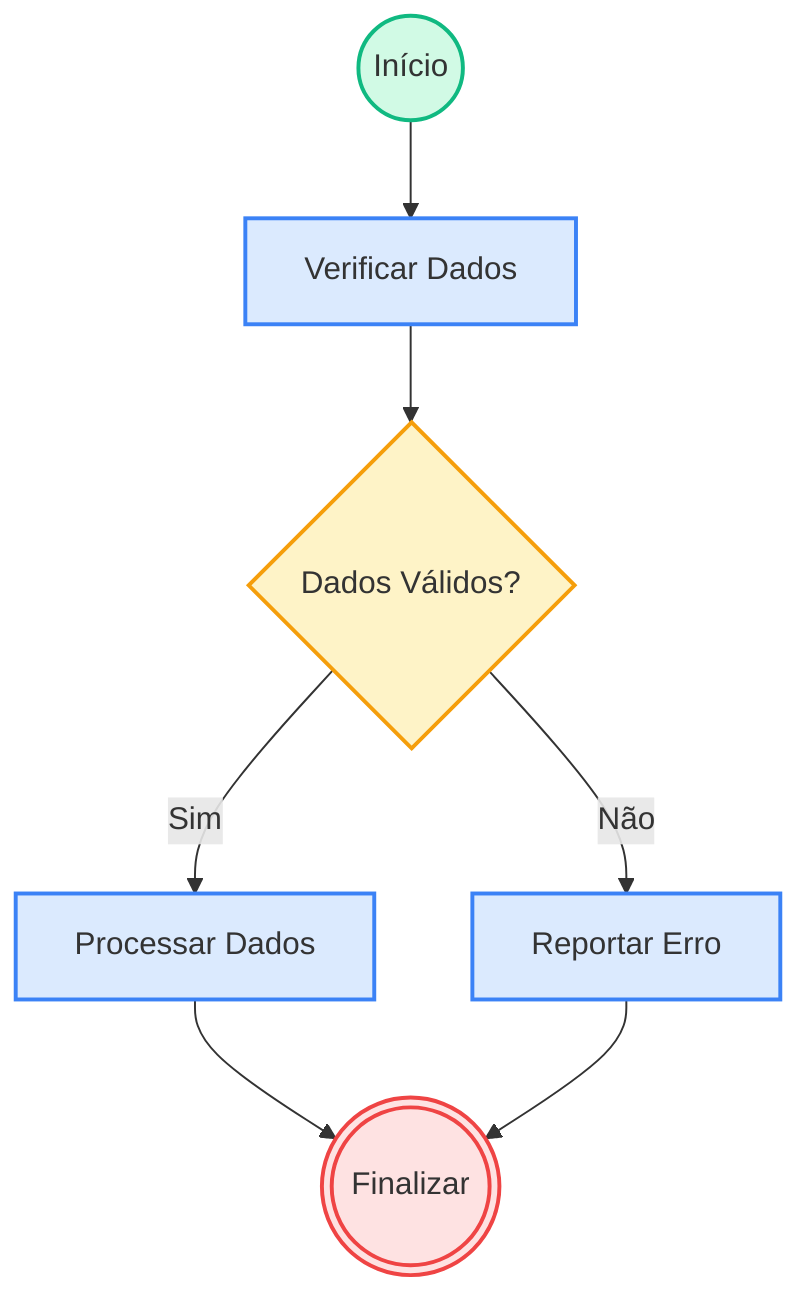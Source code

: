 flowchart TD
    start(("Início"))
    task1["Verificar Dados"]
    gateway{"Dados Válidos?"}
    task2["Processar Dados"]
    task3["Reportar Erro"]
    end1((("Finalizar")))
    
    start --> task1
    task1 --> gateway
    gateway -->|Sim| task2
    gateway -->|Não| task3
    task2 --> end1
    task3 --> end1
    
    classDef startClass fill:#d1fae5,stroke:#10b981,stroke-width:2px
    class start startClass
    classDef taskClass fill:#dbeafe,stroke:#3b82f6,stroke-width:2px
    class task1 taskClass
    class task2 taskClass
    class task3 taskClass
    classDef gatewayClass fill:#fef3c7,stroke:#f59e0b,stroke-width:2px
    class gateway gatewayClass
    classDef endClass fill:#fee2e2,stroke:#ef4444,stroke-width:2px
    class end1 endClass